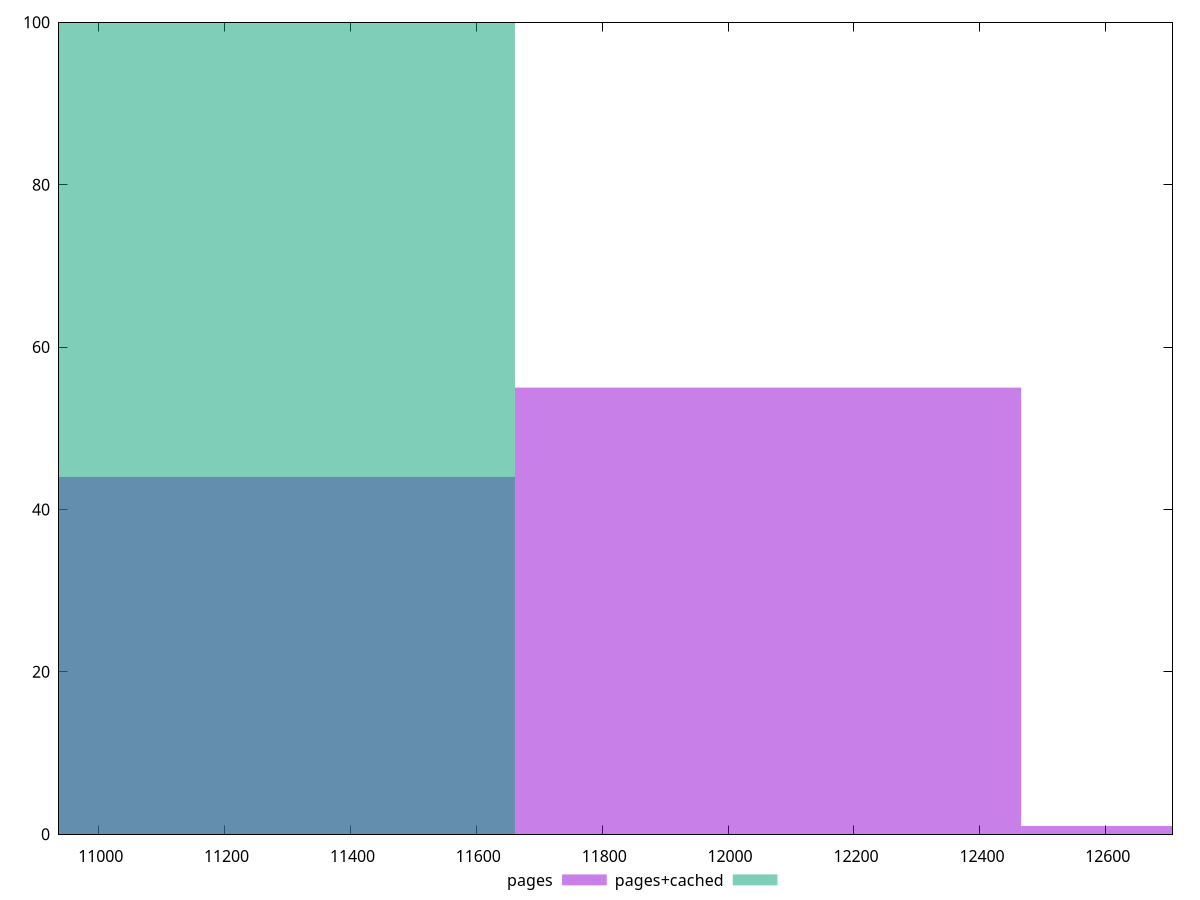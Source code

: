 reset

$pages <<EOF
12867.695948354132 1
12063.464951581998 55
11259.233954809866 44
EOF

$pagesCached <<EOF
11259.233954809866 100
EOF

set key outside below
set boxwidth 804.2309967721333
set xrange [10937:12706]
set yrange [0:100]
set style fill transparent solid 0.5 noborder
set terminal svg size 640, 500 enhanced background rgb 'white'
set output "report_00007_2020-12-11T15:55:29.892Z/metrics/comparison/histogram/1_vs_2.svg"

plot $pages title "pages" with boxes, \
     $pagesCached title "pages+cached" with boxes

reset
